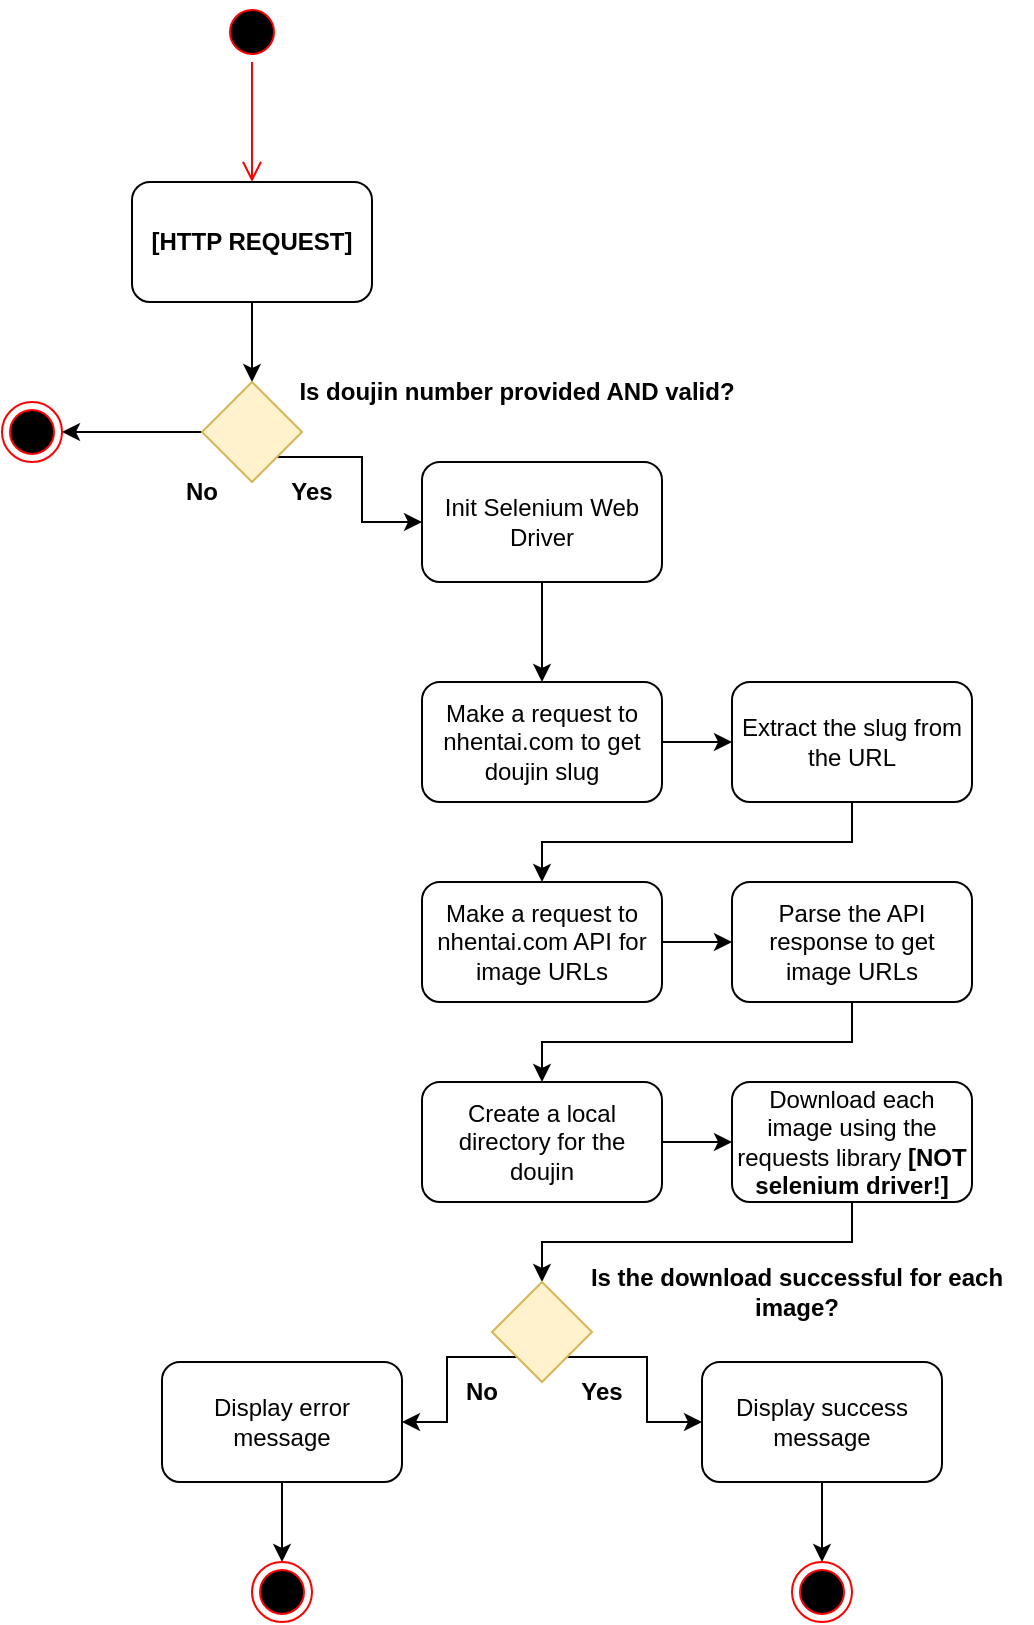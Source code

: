 <mxfile version="22.0.8" type="device">
  <diagram name="Page-1" id="qhfP6bKlPR8mw1JLy3Bd">
    <mxGraphModel dx="1434" dy="782" grid="1" gridSize="10" guides="1" tooltips="1" connect="1" arrows="1" fold="1" page="1" pageScale="1" pageWidth="850" pageHeight="1100" math="0" shadow="0">
      <root>
        <mxCell id="0" />
        <mxCell id="1" parent="0" />
        <mxCell id="Lub9cdXDQFeGrIOrBL36-2" value="" style="ellipse;html=1;shape=startState;fillColor=#000000;strokeColor=#ff0000;" parent="1" vertex="1">
          <mxGeometry x="350" y="10" width="30" height="30" as="geometry" />
        </mxCell>
        <mxCell id="Lub9cdXDQFeGrIOrBL36-3" value="" style="edgeStyle=orthogonalEdgeStyle;html=1;verticalAlign=bottom;endArrow=open;endSize=8;strokeColor=#ff0000;rounded=0;" parent="1" source="Lub9cdXDQFeGrIOrBL36-2" edge="1">
          <mxGeometry relative="1" as="geometry">
            <mxPoint x="365" y="100" as="targetPoint" />
          </mxGeometry>
        </mxCell>
        <mxCell id="Lub9cdXDQFeGrIOrBL36-6" style="edgeStyle=orthogonalEdgeStyle;rounded=0;orthogonalLoop=1;jettySize=auto;html=1;exitX=0.5;exitY=1;exitDx=0;exitDy=0;entryX=0.5;entryY=0;entryDx=0;entryDy=0;" parent="1" source="Lub9cdXDQFeGrIOrBL36-4" target="Lub9cdXDQFeGrIOrBL36-5" edge="1">
          <mxGeometry relative="1" as="geometry" />
        </mxCell>
        <mxCell id="Lub9cdXDQFeGrIOrBL36-4" value="&lt;b&gt;[HTTP REQUEST]&lt;/b&gt;" style="rounded=1;whiteSpace=wrap;html=1;" parent="1" vertex="1">
          <mxGeometry x="305" y="100" width="120" height="60" as="geometry" />
        </mxCell>
        <mxCell id="Lub9cdXDQFeGrIOrBL36-10" style="edgeStyle=orthogonalEdgeStyle;rounded=0;orthogonalLoop=1;jettySize=auto;html=1;exitX=1;exitY=1;exitDx=0;exitDy=0;entryX=0;entryY=0.5;entryDx=0;entryDy=0;" parent="1" source="Lub9cdXDQFeGrIOrBL36-5" target="Lub9cdXDQFeGrIOrBL36-8" edge="1">
          <mxGeometry relative="1" as="geometry" />
        </mxCell>
        <mxCell id="Lub9cdXDQFeGrIOrBL36-45" style="edgeStyle=orthogonalEdgeStyle;rounded=0;orthogonalLoop=1;jettySize=auto;html=1;exitX=0;exitY=0.5;exitDx=0;exitDy=0;entryX=1;entryY=0.5;entryDx=0;entryDy=0;" parent="1" source="Lub9cdXDQFeGrIOrBL36-5" target="Lub9cdXDQFeGrIOrBL36-44" edge="1">
          <mxGeometry relative="1" as="geometry" />
        </mxCell>
        <mxCell id="Lub9cdXDQFeGrIOrBL36-5" value="" style="rhombus;whiteSpace=wrap;html=1;fillColor=#fff2cc;strokeColor=#d6b656;" parent="1" vertex="1">
          <mxGeometry x="340" y="200" width="50" height="50" as="geometry" />
        </mxCell>
        <mxCell id="Lub9cdXDQFeGrIOrBL36-7" value="Is the download successful for each image?" style="text;html=1;strokeColor=none;fillColor=none;align=center;verticalAlign=middle;whiteSpace=wrap;rounded=0;fontStyle=1" parent="1" vertex="1">
          <mxGeometry x="520" y="640" width="235" height="30" as="geometry" />
        </mxCell>
        <mxCell id="Lub9cdXDQFeGrIOrBL36-13" style="edgeStyle=orthogonalEdgeStyle;rounded=0;orthogonalLoop=1;jettySize=auto;html=1;exitX=0.5;exitY=1;exitDx=0;exitDy=0;entryX=0.5;entryY=0;entryDx=0;entryDy=0;" parent="1" source="Lub9cdXDQFeGrIOrBL36-8" target="Lub9cdXDQFeGrIOrBL36-12" edge="1">
          <mxGeometry relative="1" as="geometry" />
        </mxCell>
        <mxCell id="Lub9cdXDQFeGrIOrBL36-8" value="Init Selenium Web Driver" style="rounded=1;whiteSpace=wrap;html=1;" parent="1" vertex="1">
          <mxGeometry x="450" y="240" width="120" height="60" as="geometry" />
        </mxCell>
        <mxCell id="Lub9cdXDQFeGrIOrBL36-11" value="&lt;b&gt;Yes&lt;/b&gt;" style="text;html=1;strokeColor=none;fillColor=none;align=center;verticalAlign=middle;whiteSpace=wrap;rounded=0;" parent="1" vertex="1">
          <mxGeometry x="365" y="240" width="60" height="30" as="geometry" />
        </mxCell>
        <mxCell id="Lub9cdXDQFeGrIOrBL36-30" style="edgeStyle=orthogonalEdgeStyle;rounded=0;orthogonalLoop=1;jettySize=auto;html=1;exitX=1;exitY=0.5;exitDx=0;exitDy=0;" parent="1" source="Lub9cdXDQFeGrIOrBL36-12" target="Lub9cdXDQFeGrIOrBL36-14" edge="1">
          <mxGeometry relative="1" as="geometry" />
        </mxCell>
        <mxCell id="Lub9cdXDQFeGrIOrBL36-12" value="Make a request to nhentai.com to get doujin slug" style="rounded=1;whiteSpace=wrap;html=1;" parent="1" vertex="1">
          <mxGeometry x="450" y="350" width="120" height="60" as="geometry" />
        </mxCell>
        <mxCell id="Lub9cdXDQFeGrIOrBL36-17" style="edgeStyle=orthogonalEdgeStyle;rounded=0;orthogonalLoop=1;jettySize=auto;html=1;exitX=0.5;exitY=1;exitDx=0;exitDy=0;entryX=0.5;entryY=0;entryDx=0;entryDy=0;" parent="1" source="Lub9cdXDQFeGrIOrBL36-14" target="Lub9cdXDQFeGrIOrBL36-16" edge="1">
          <mxGeometry relative="1" as="geometry" />
        </mxCell>
        <mxCell id="Lub9cdXDQFeGrIOrBL36-14" value="Extract the slug from the URL" style="rounded=1;whiteSpace=wrap;html=1;" parent="1" vertex="1">
          <mxGeometry x="605" y="350" width="120" height="60" as="geometry" />
        </mxCell>
        <mxCell id="Lub9cdXDQFeGrIOrBL36-20" style="edgeStyle=orthogonalEdgeStyle;rounded=0;orthogonalLoop=1;jettySize=auto;html=1;exitX=1;exitY=0.5;exitDx=0;exitDy=0;entryX=0;entryY=0.5;entryDx=0;entryDy=0;" parent="1" source="Lub9cdXDQFeGrIOrBL36-16" target="Lub9cdXDQFeGrIOrBL36-18" edge="1">
          <mxGeometry relative="1" as="geometry" />
        </mxCell>
        <mxCell id="Lub9cdXDQFeGrIOrBL36-16" value="Make a request to nhentai.com API for image URLs" style="rounded=1;whiteSpace=wrap;html=1;" parent="1" vertex="1">
          <mxGeometry x="450" y="450" width="120" height="60" as="geometry" />
        </mxCell>
        <mxCell id="Lub9cdXDQFeGrIOrBL36-23" style="edgeStyle=orthogonalEdgeStyle;rounded=0;orthogonalLoop=1;jettySize=auto;html=1;exitX=0.5;exitY=1;exitDx=0;exitDy=0;entryX=0.5;entryY=0;entryDx=0;entryDy=0;" parent="1" source="Lub9cdXDQFeGrIOrBL36-18" target="Lub9cdXDQFeGrIOrBL36-22" edge="1">
          <mxGeometry relative="1" as="geometry" />
        </mxCell>
        <mxCell id="Lub9cdXDQFeGrIOrBL36-18" value="Parse the API response to get image URLs" style="rounded=1;whiteSpace=wrap;html=1;" parent="1" vertex="1">
          <mxGeometry x="605" y="450" width="120" height="60" as="geometry" />
        </mxCell>
        <mxCell id="Lub9cdXDQFeGrIOrBL36-25" style="edgeStyle=orthogonalEdgeStyle;rounded=0;orthogonalLoop=1;jettySize=auto;html=1;exitX=1;exitY=0.5;exitDx=0;exitDy=0;entryX=0;entryY=0.5;entryDx=0;entryDy=0;" parent="1" source="Lub9cdXDQFeGrIOrBL36-22" target="Lub9cdXDQFeGrIOrBL36-24" edge="1">
          <mxGeometry relative="1" as="geometry" />
        </mxCell>
        <mxCell id="Lub9cdXDQFeGrIOrBL36-22" value="Create a local directory for the doujin" style="rounded=1;whiteSpace=wrap;html=1;" parent="1" vertex="1">
          <mxGeometry x="450" y="550" width="120" height="60" as="geometry" />
        </mxCell>
        <mxCell id="Lub9cdXDQFeGrIOrBL36-28" style="edgeStyle=orthogonalEdgeStyle;rounded=0;orthogonalLoop=1;jettySize=auto;html=1;exitX=0.5;exitY=1;exitDx=0;exitDy=0;entryX=0.5;entryY=0;entryDx=0;entryDy=0;" parent="1" source="Lub9cdXDQFeGrIOrBL36-24" target="Lub9cdXDQFeGrIOrBL36-26" edge="1">
          <mxGeometry relative="1" as="geometry" />
        </mxCell>
        <mxCell id="Lub9cdXDQFeGrIOrBL36-24" value="Download each image using the requests library &lt;b&gt;[NOT selenium driver!]&lt;/b&gt;" style="rounded=1;whiteSpace=wrap;html=1;" parent="1" vertex="1">
          <mxGeometry x="605" y="550" width="120" height="60" as="geometry" />
        </mxCell>
        <mxCell id="Lub9cdXDQFeGrIOrBL36-32" style="edgeStyle=orthogonalEdgeStyle;rounded=0;orthogonalLoop=1;jettySize=auto;html=1;exitX=1;exitY=1;exitDx=0;exitDy=0;entryX=0;entryY=0.5;entryDx=0;entryDy=0;" parent="1" source="Lub9cdXDQFeGrIOrBL36-26" target="Lub9cdXDQFeGrIOrBL36-31" edge="1">
          <mxGeometry relative="1" as="geometry" />
        </mxCell>
        <mxCell id="Lub9cdXDQFeGrIOrBL36-40" style="edgeStyle=orthogonalEdgeStyle;rounded=0;orthogonalLoop=1;jettySize=auto;html=1;exitX=0;exitY=1;exitDx=0;exitDy=0;entryX=1;entryY=0.5;entryDx=0;entryDy=0;" parent="1" source="Lub9cdXDQFeGrIOrBL36-26" target="Lub9cdXDQFeGrIOrBL36-38" edge="1">
          <mxGeometry relative="1" as="geometry" />
        </mxCell>
        <mxCell id="Lub9cdXDQFeGrIOrBL36-26" value="" style="rhombus;whiteSpace=wrap;html=1;fillColor=#fff2cc;strokeColor=#d6b656;" parent="1" vertex="1">
          <mxGeometry x="485" y="650" width="50" height="50" as="geometry" />
        </mxCell>
        <mxCell id="Lub9cdXDQFeGrIOrBL36-29" value="Is doujin number provided AND valid?" style="text;html=1;strokeColor=none;fillColor=none;align=center;verticalAlign=middle;whiteSpace=wrap;rounded=0;fontStyle=1" parent="1" vertex="1">
          <mxGeometry x="380" y="190" width="235" height="30" as="geometry" />
        </mxCell>
        <mxCell id="Lub9cdXDQFeGrIOrBL36-36" style="edgeStyle=orthogonalEdgeStyle;rounded=0;orthogonalLoop=1;jettySize=auto;html=1;exitX=0.5;exitY=1;exitDx=0;exitDy=0;entryX=0.5;entryY=0;entryDx=0;entryDy=0;" parent="1" source="Lub9cdXDQFeGrIOrBL36-31" target="Lub9cdXDQFeGrIOrBL36-35" edge="1">
          <mxGeometry relative="1" as="geometry" />
        </mxCell>
        <mxCell id="Lub9cdXDQFeGrIOrBL36-31" value="Display success message" style="rounded=1;whiteSpace=wrap;html=1;" parent="1" vertex="1">
          <mxGeometry x="590" y="690" width="120" height="60" as="geometry" />
        </mxCell>
        <mxCell id="Lub9cdXDQFeGrIOrBL36-33" value="&lt;b&gt;Yes&lt;/b&gt;" style="text;html=1;strokeColor=none;fillColor=none;align=center;verticalAlign=middle;whiteSpace=wrap;rounded=0;" parent="1" vertex="1">
          <mxGeometry x="510" y="690" width="60" height="30" as="geometry" />
        </mxCell>
        <mxCell id="Lub9cdXDQFeGrIOrBL36-35" value="" style="ellipse;html=1;shape=endState;fillColor=#000000;strokeColor=#ff0000;" parent="1" vertex="1">
          <mxGeometry x="635" y="790" width="30" height="30" as="geometry" />
        </mxCell>
        <mxCell id="Lub9cdXDQFeGrIOrBL36-37" value="&lt;b&gt;No&lt;/b&gt;" style="text;html=1;strokeColor=none;fillColor=none;align=center;verticalAlign=middle;whiteSpace=wrap;rounded=0;" parent="1" vertex="1">
          <mxGeometry x="450" y="690" width="60" height="30" as="geometry" />
        </mxCell>
        <mxCell id="Lub9cdXDQFeGrIOrBL36-42" style="edgeStyle=orthogonalEdgeStyle;rounded=0;orthogonalLoop=1;jettySize=auto;html=1;exitX=0.5;exitY=1;exitDx=0;exitDy=0;entryX=0.5;entryY=0;entryDx=0;entryDy=0;" parent="1" source="Lub9cdXDQFeGrIOrBL36-38" target="Lub9cdXDQFeGrIOrBL36-41" edge="1">
          <mxGeometry relative="1" as="geometry" />
        </mxCell>
        <mxCell id="Lub9cdXDQFeGrIOrBL36-38" value="Display error message" style="rounded=1;whiteSpace=wrap;html=1;" parent="1" vertex="1">
          <mxGeometry x="320" y="690" width="120" height="60" as="geometry" />
        </mxCell>
        <mxCell id="Lub9cdXDQFeGrIOrBL36-41" value="" style="ellipse;html=1;shape=endState;fillColor=#000000;strokeColor=#ff0000;" parent="1" vertex="1">
          <mxGeometry x="365" y="790" width="30" height="30" as="geometry" />
        </mxCell>
        <mxCell id="Lub9cdXDQFeGrIOrBL36-43" value="&lt;b&gt;No&lt;/b&gt;" style="text;html=1;strokeColor=none;fillColor=none;align=center;verticalAlign=middle;whiteSpace=wrap;rounded=0;" parent="1" vertex="1">
          <mxGeometry x="310" y="240" width="60" height="30" as="geometry" />
        </mxCell>
        <mxCell id="Lub9cdXDQFeGrIOrBL36-44" value="" style="ellipse;html=1;shape=endState;fillColor=#000000;strokeColor=#ff0000;" parent="1" vertex="1">
          <mxGeometry x="240" y="210" width="30" height="30" as="geometry" />
        </mxCell>
      </root>
    </mxGraphModel>
  </diagram>
</mxfile>
